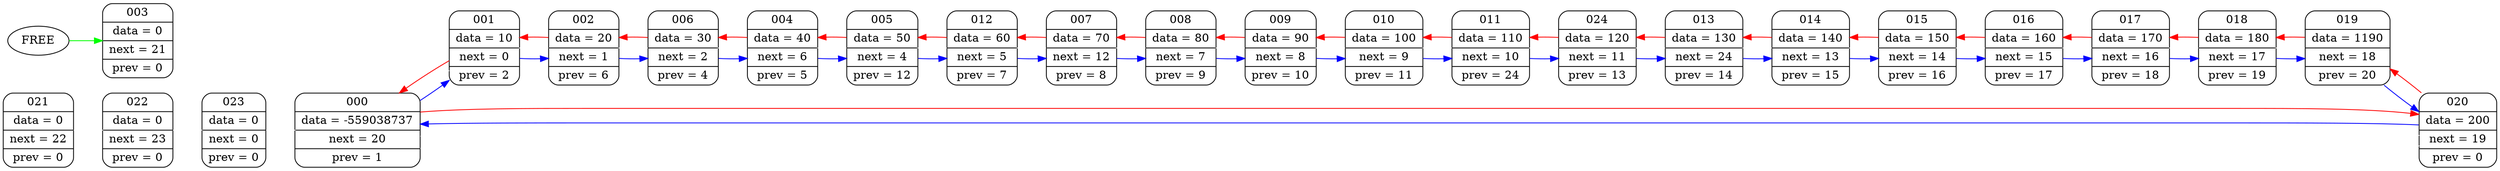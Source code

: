 digraph G
	{
	rankdir = LR
	node000 [shape=Mrecord; label = " {000} | {data = -559038737} | {next = 20} |{ prev = 1 }"];
	node001 [shape=Mrecord; label = " {001} | {data = 10} | {next = 0} |{ prev = 2 }"];
	node002 [shape=Mrecord; label = " {002} | {data = 20} | {next = 1} |{ prev = 6 }"];
	node003 [shape=Mrecord; label = " {003} | {data = 0} | {next = 21} |{ prev = 0 }"];
	node004 [shape=Mrecord; label = " {004} | {data = 40} | {next = 6} |{ prev = 5 }"];
	node005 [shape=Mrecord; label = " {005} | {data = 50} | {next = 4} |{ prev = 12 }"];
	node006 [shape=Mrecord; label = " {006} | {data = 30} | {next = 2} |{ prev = 4 }"];
	node007 [shape=Mrecord; label = " {007} | {data = 70} | {next = 12} |{ prev = 8 }"];
	node008 [shape=Mrecord; label = " {008} | {data = 80} | {next = 7} |{ prev = 9 }"];
	node009 [shape=Mrecord; label = " {009} | {data = 90} | {next = 8} |{ prev = 10 }"];
	node010 [shape=Mrecord; label = " {010} | {data = 100} | {next = 9} |{ prev = 11 }"];
	node011 [shape=Mrecord; label = " {011} | {data = 110} | {next = 10} |{ prev = 24 }"];
	node012 [shape=Mrecord; label = " {012} | {data = 60} | {next = 5} |{ prev = 7 }"];
	node013 [shape=Mrecord; label = " {013} | {data = 130} | {next = 24} |{ prev = 14 }"];
	node014 [shape=Mrecord; label = " {014} | {data = 140} | {next = 13} |{ prev = 15 }"];
	node015 [shape=Mrecord; label = " {015} | {data = 150} | {next = 14} |{ prev = 16 }"];
	node016 [shape=Mrecord; label = " {016} | {data = 160} | {next = 15} |{ prev = 17 }"];
	node017 [shape=Mrecord; label = " {017} | {data = 170} | {next = 16} |{ prev = 18 }"];
	node018 [shape=Mrecord; label = " {018} | {data = 180} | {next = 17} |{ prev = 19 }"];
	node019 [shape=Mrecord; label = " {019} | {data = 1190} | {next = 18} |{ prev = 20 }"];
	node020 [shape=Mrecord; label = " {020} | {data = 200} | {next = 19} |{ prev = 0 }"];
	node021 [shape=Mrecord; label = " {021} | {data = 0} | {next = 22} |{ prev = 0 }"];
	node022 [shape=Mrecord; label = " {022} | {data = 0} | {next = 23} |{ prev = 0 }"];
	node023 [shape=Mrecord; label = " {023} | {data = 0} | {next = 0} |{ prev = 0 }"];
	node024 [shape=Mrecord; label = " {024} | {data = 120} | {next = 11} |{ prev = 13 }"];
	node020 -> node019 [weight = 1000; color = white; ];
	node000 -> node020 [weight = 1000; color = white; ];
	node001 -> node000 [weight = 1000; color = white; ];
	node021 -> node022 [weight = 1000; color = white; ];
	node006 -> node002 [weight = 1000; color = white; ];
	node004 -> node006 [weight = 1000; color = white; ];
	node002 -> node001 [weight = 1000; color = white; ];
	node012 -> node005 [weight = 1000; color = white; ];
	node007 -> node012 [weight = 1000; color = white; ];
	node008 -> node007 [weight = 1000; color = white; ];
	node009 -> node008 [weight = 1000; color = white; ];
	node010 -> node009 [weight = 1000; color = white; ];
	node005 -> node004 [weight = 1000; color = white; ];
	node024 -> node011 [weight = 1000; color = white; ];
	node013 -> node024 [weight = 1000; color = white; ];
	node014 -> node013 [weight = 1000; color = white; ];
	node015 -> node014 [weight = 1000; color = white; ];
	node016 -> node015 [weight = 1000; color = white; ];
	node017 -> node016 [weight = 1000; color = white; ];
	node018 -> node017 [weight = 1000; color = white; ];
	node019 -> node018 [weight = 1000; color = white; ];
	node022 -> node023 [weight = 1000; color = white; ];
	node023 -> node000 [weight = 1000; color = white; ];
	node000 -> node020 [weight = 1000; color = white; ];
	node011 -> node010 [weight = 1000; color = white; ];
	node000 -> node001 [color = blue;]
	node001 -> node002 [color = blue;]
	node002 -> node006 [color = blue;]
	node006 -> node004 [color = blue;]
	node004 -> node005 [color = blue;]
	node005 -> node012 [color = blue;]
	node012 -> node007 [color = blue;]
	node007 -> node008 [color = blue;]
	node008 -> node009 [color = blue;]
	node009 -> node010 [color = blue;]
	node010 -> node011 [color = blue;]
	node011 -> node024 [color = blue;]
	node024 -> node013 [color = blue;]
	node013 -> node014 [color = blue;]
	node014 -> node015 [color = blue;]
	node015 -> node016 [color = blue;]
	node016 -> node017 [color = blue;]
	node017 -> node018 [color = blue;]
	node018 -> node019 [color = blue;]
	node019 -> node020 [color = blue;]
	node020 -> node000 [color = blue;]
	node000 ->node020 [weight = 100000; color = red;]
	node020 ->node019 [weight = 100000; color = red;]
	node019 ->node018 [weight = 100000; color = red;]
	node018 ->node017 [weight = 100000; color = red;]
	node017 ->node016 [weight = 100000; color = red;]
	node016 ->node015 [weight = 100000; color = red;]
	node015 ->node014 [weight = 100000; color = red;]
	node014 ->node013 [weight = 100000; color = red;]
	node013 ->node024 [weight = 100000; color = red;]
	node024 ->node011 [weight = 100000; color = red;]
	node011 ->node010 [weight = 100000; color = red;]
	node010 ->node009 [weight = 100000; color = red;]
	node009 ->node008 [weight = 100000; color = red;]
	node008 ->node007 [weight = 100000; color = red;]
	node007 ->node012 [weight = 100000; color = red;]
	node012 ->node005 [weight = 100000; color = red;]
	node005 ->node004 [weight = 100000; color = red;]
	node004 ->node006 [weight = 100000; color = red;]
	node006 ->node002 [weight = 100000; color = red;]
	node002 ->node001 [weight = 100000; color = red;]
	node001 ->node000 [weight = 100000; color = red;]
	FREE -> node003 [color = green;]
	}